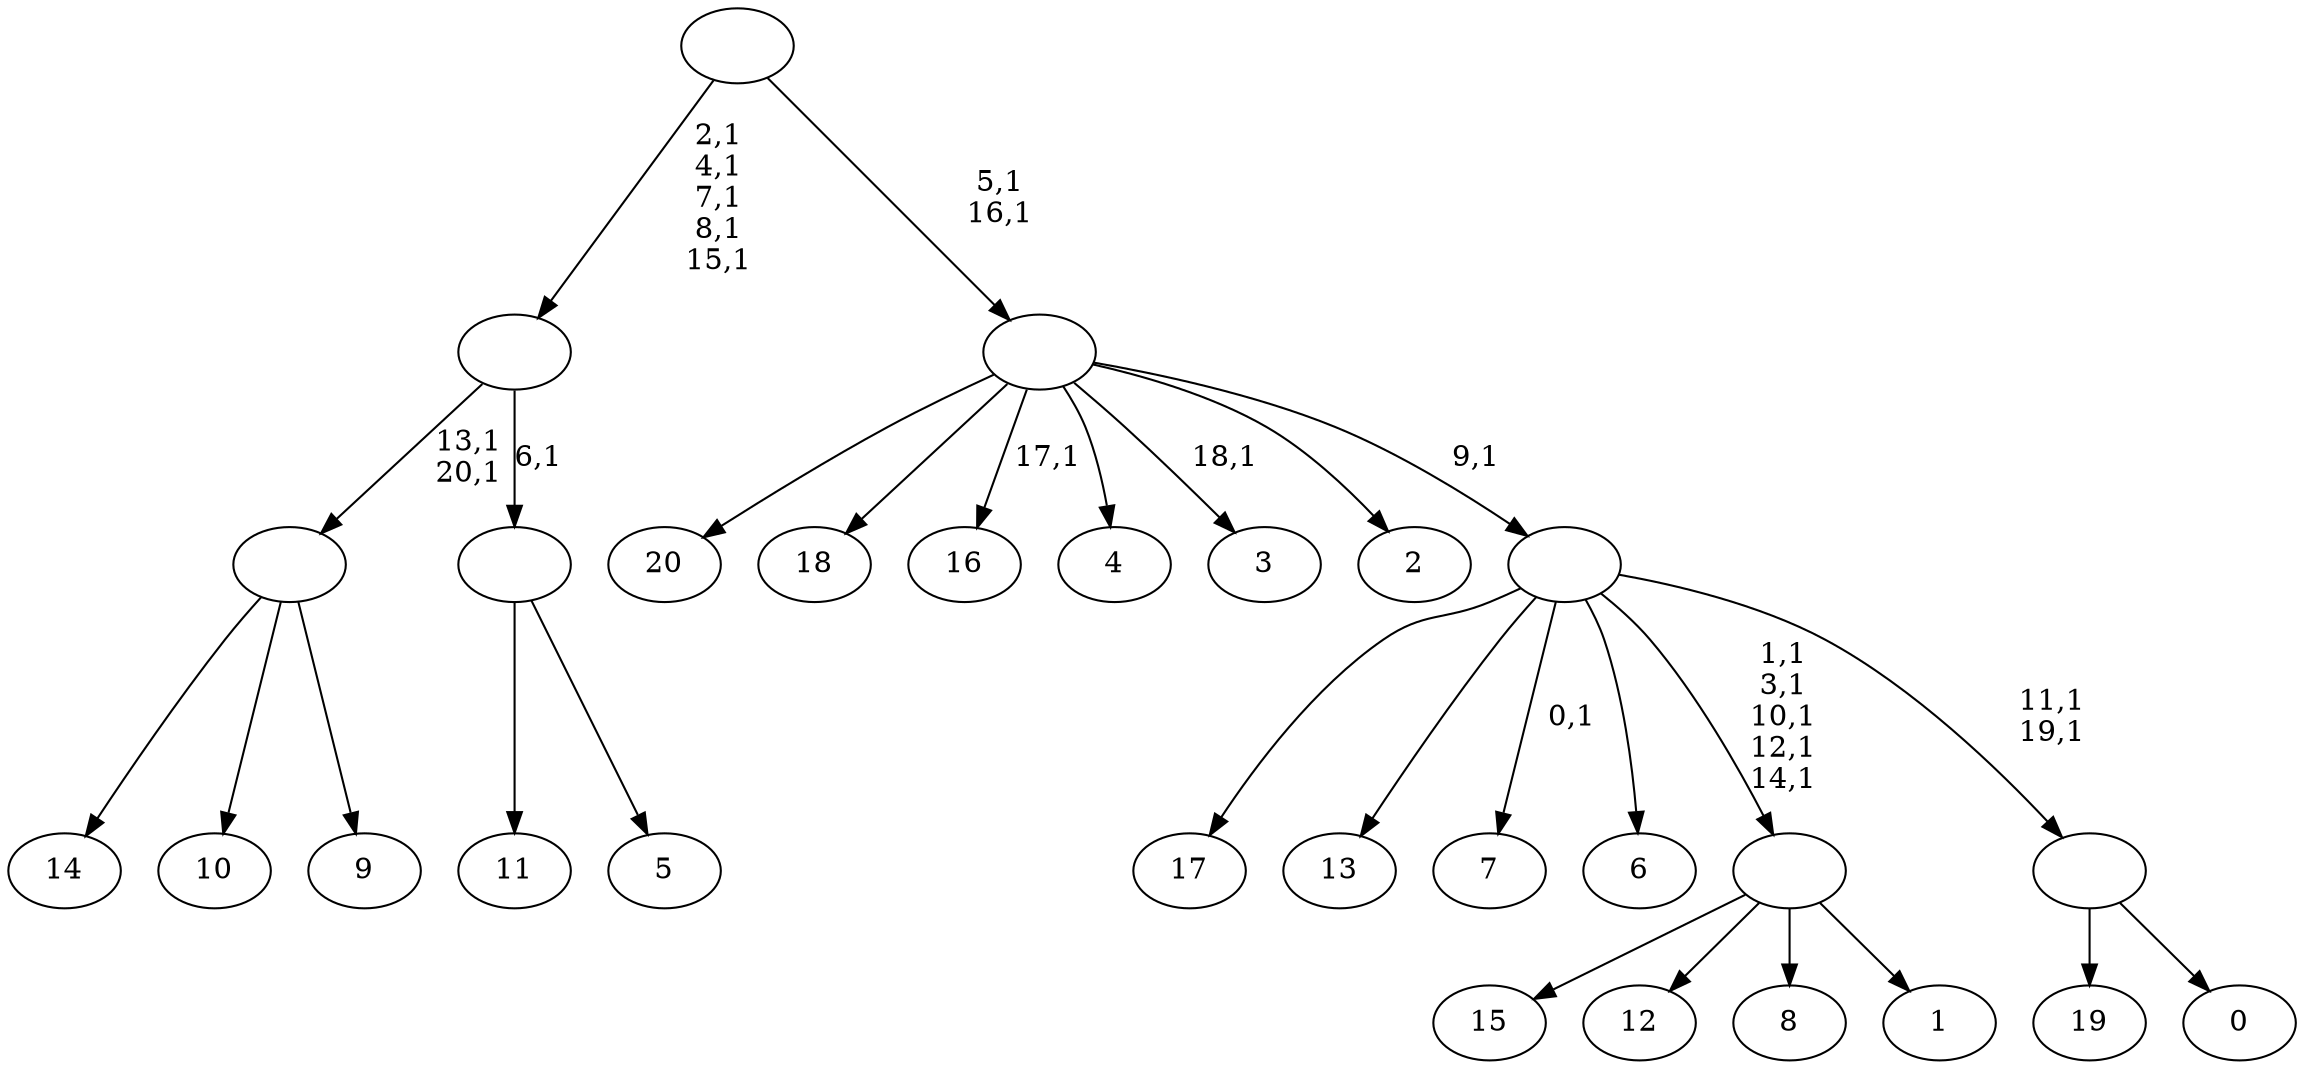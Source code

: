 digraph T {
	42 [label="20"]
	41 [label="19"]
	40 [label="18"]
	39 [label="17"]
	38 [label="16"]
	36 [label="15"]
	35 [label="14"]
	34 [label="13"]
	33 [label="12"]
	32 [label="11"]
	31 [label="10"]
	30 [label="9"]
	29 [label=""]
	27 [label="8"]
	26 [label="7"]
	24 [label="6"]
	23 [label="5"]
	22 [label=""]
	21 [label=""]
	16 [label="4"]
	15 [label="3"]
	13 [label="2"]
	12 [label="1"]
	11 [label=""]
	6 [label="0"]
	5 [label=""]
	3 [label=""]
	2 [label=""]
	0 [label=""]
	29 -> 35 [label=""]
	29 -> 31 [label=""]
	29 -> 30 [label=""]
	22 -> 32 [label=""]
	22 -> 23 [label=""]
	21 -> 29 [label="13,1\n20,1"]
	21 -> 22 [label="6,1"]
	11 -> 36 [label=""]
	11 -> 33 [label=""]
	11 -> 27 [label=""]
	11 -> 12 [label=""]
	5 -> 41 [label=""]
	5 -> 6 [label=""]
	3 -> 5 [label="11,1\n19,1"]
	3 -> 11 [label="1,1\n3,1\n10,1\n12,1\n14,1"]
	3 -> 26 [label="0,1"]
	3 -> 39 [label=""]
	3 -> 34 [label=""]
	3 -> 24 [label=""]
	2 -> 15 [label="18,1"]
	2 -> 38 [label="17,1"]
	2 -> 42 [label=""]
	2 -> 40 [label=""]
	2 -> 16 [label=""]
	2 -> 13 [label=""]
	2 -> 3 [label="9,1"]
	0 -> 2 [label="5,1\n16,1"]
	0 -> 21 [label="2,1\n4,1\n7,1\n8,1\n15,1"]
}
